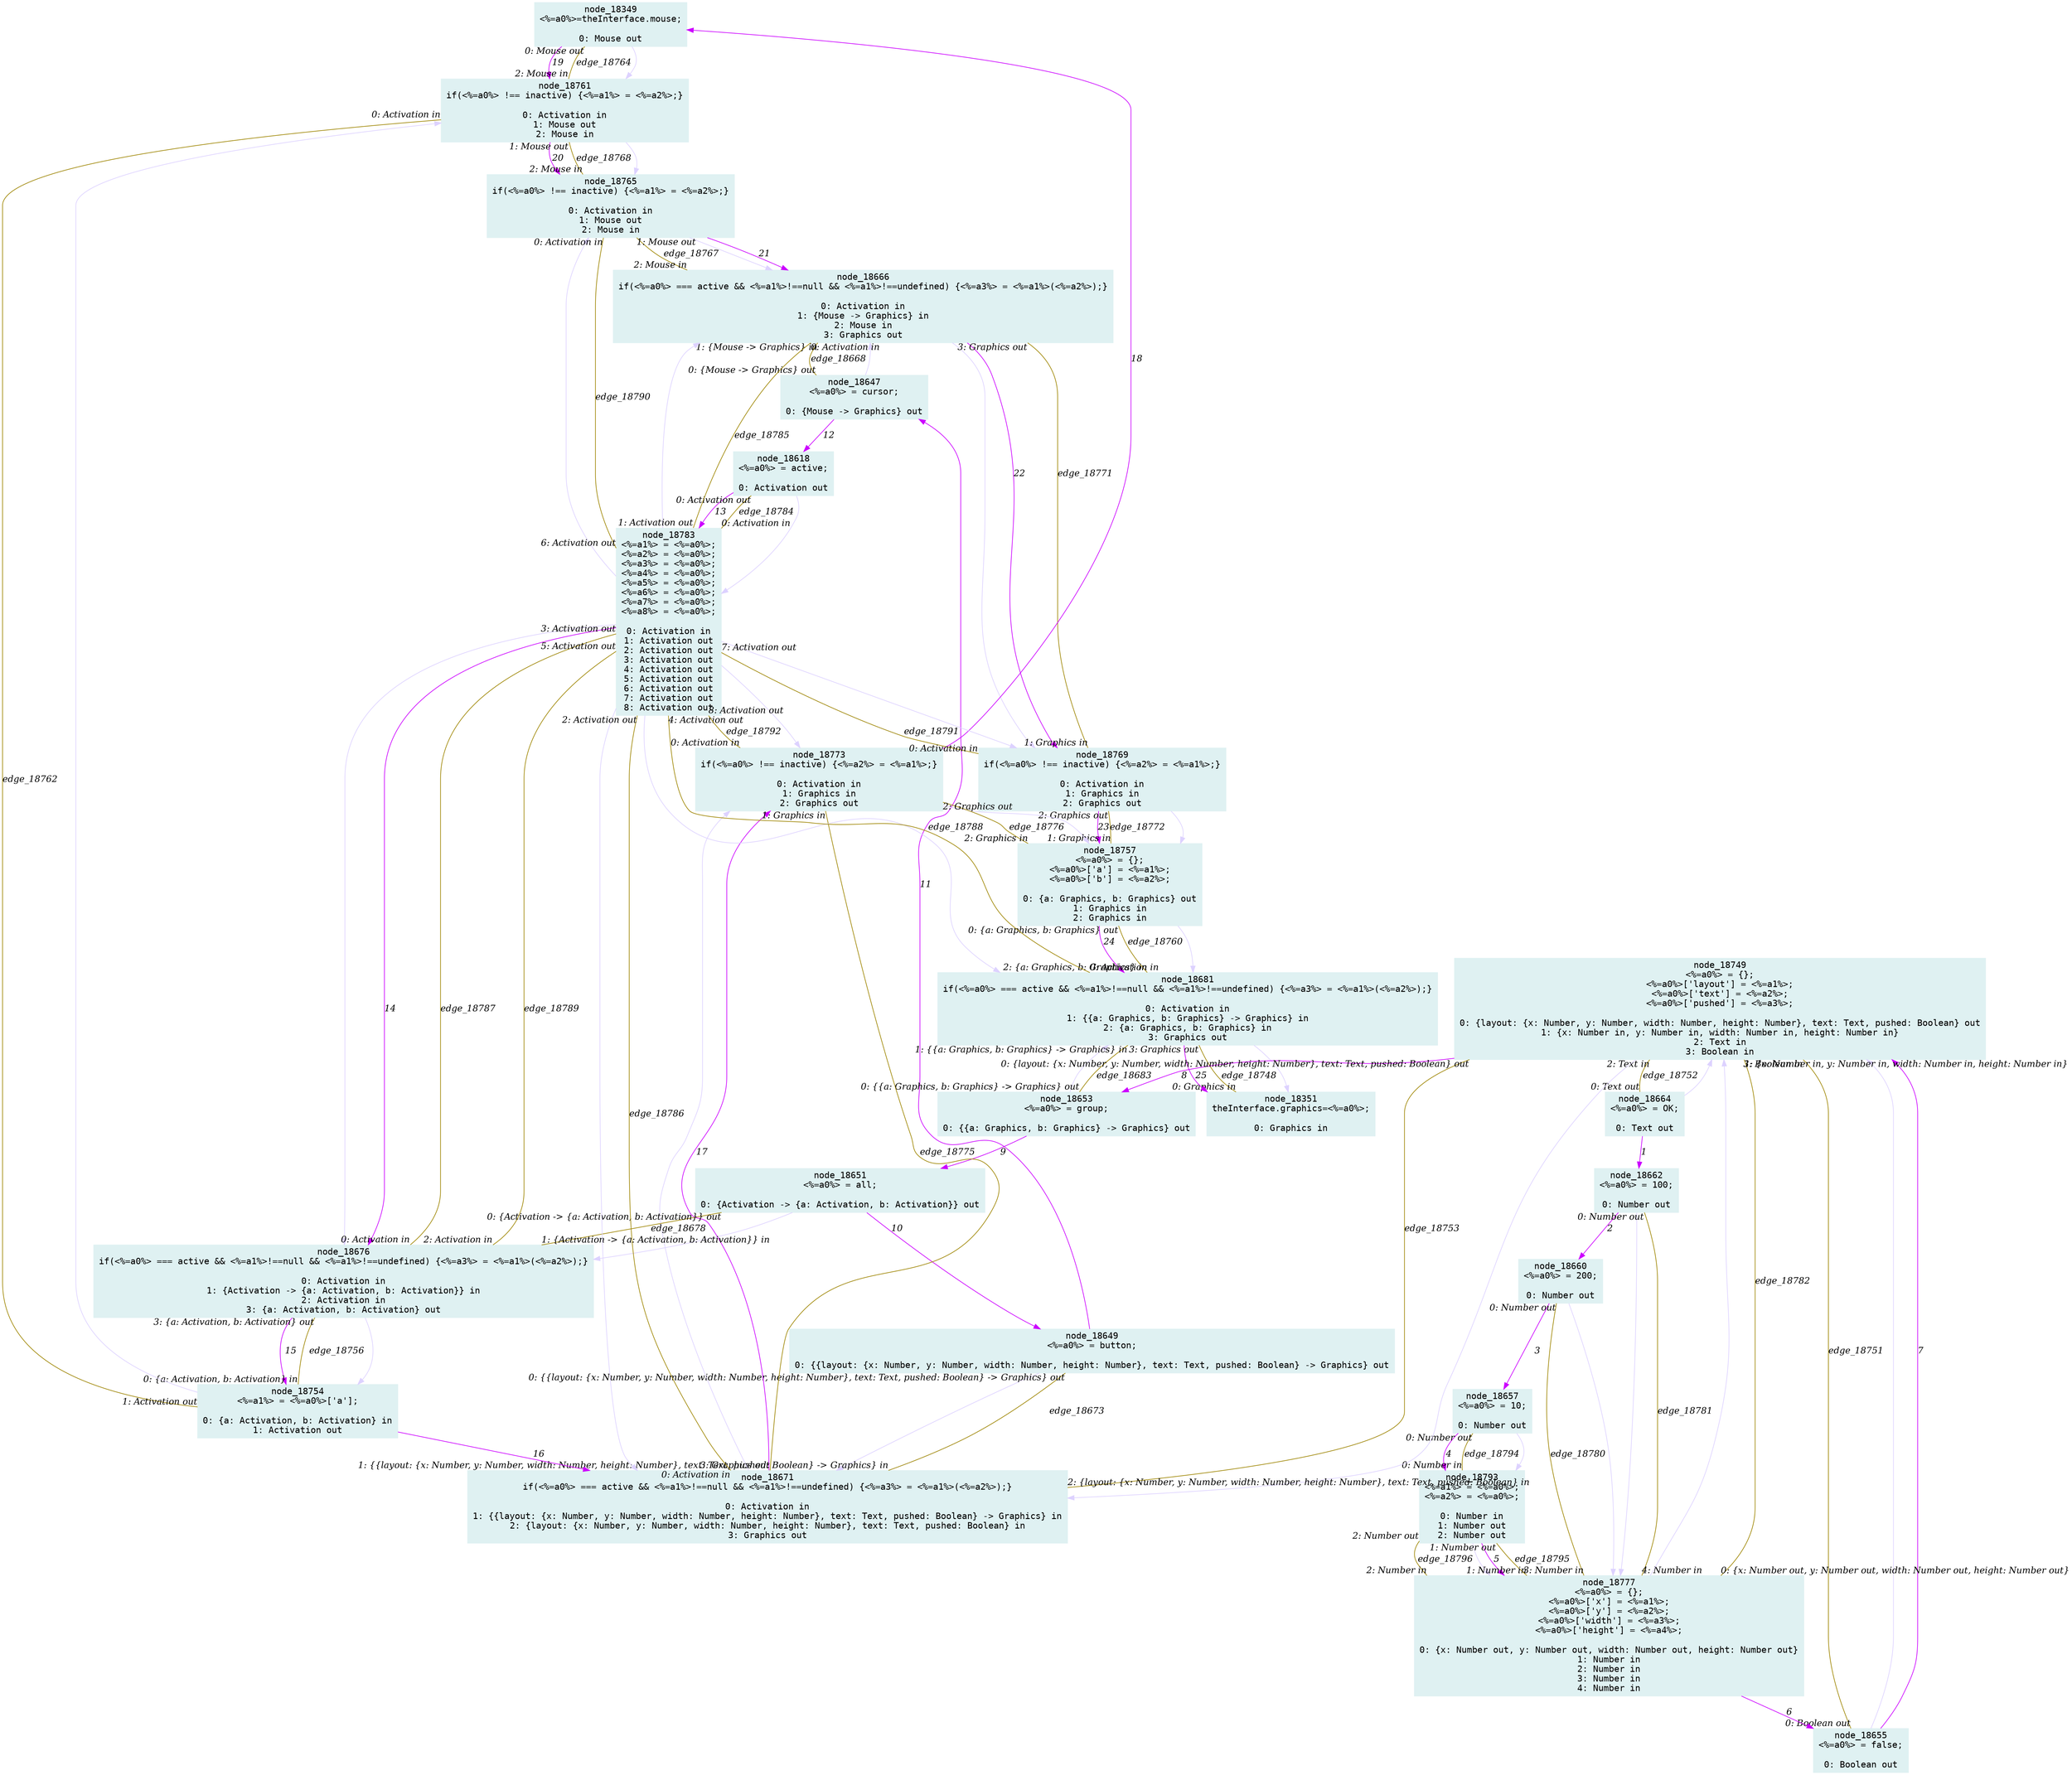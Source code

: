 digraph g{node_18349 [shape="box", style="filled", color="#dff1f2", fontname="Courier", label="node_18349
<%=a0%>=theInterface.mouse;

0: Mouse out" ]
node_18351 [shape="box", style="filled", color="#dff1f2", fontname="Courier", label="node_18351
theInterface.graphics=<%=a0%>;

0: Graphics in" ]
node_18618 [shape="box", style="filled", color="#dff1f2", fontname="Courier", label="node_18618
<%=a0%> = active;

0: Activation out" ]
node_18647 [shape="box", style="filled", color="#dff1f2", fontname="Courier", label="node_18647
<%=a0%> = cursor;

0: {Mouse -> Graphics} out" ]
node_18649 [shape="box", style="filled", color="#dff1f2", fontname="Courier", label="node_18649
<%=a0%> = button;

0: {{layout: {x: Number, y: Number, width: Number, height: Number}, text: Text, pushed: Boolean} -> Graphics} out" ]
node_18651 [shape="box", style="filled", color="#dff1f2", fontname="Courier", label="node_18651
<%=a0%> = all;

0: {Activation -> {a: Activation, b: Activation}} out" ]
node_18653 [shape="box", style="filled", color="#dff1f2", fontname="Courier", label="node_18653
<%=a0%> = group;

0: {{a: Graphics, b: Graphics} -> Graphics} out" ]
node_18655 [shape="box", style="filled", color="#dff1f2", fontname="Courier", label="node_18655
<%=a0%> = false;

0: Boolean out" ]
node_18657 [shape="box", style="filled", color="#dff1f2", fontname="Courier", label="node_18657
<%=a0%> = 10;

0: Number out" ]
node_18660 [shape="box", style="filled", color="#dff1f2", fontname="Courier", label="node_18660
<%=a0%> = 200;

0: Number out" ]
node_18662 [shape="box", style="filled", color="#dff1f2", fontname="Courier", label="node_18662
<%=a0%> = 100;

0: Number out" ]
node_18664 [shape="box", style="filled", color="#dff1f2", fontname="Courier", label="node_18664
<%=a0%> = OK;

0: Text out" ]
node_18666 [shape="box", style="filled", color="#dff1f2", fontname="Courier", label="node_18666
if(<%=a0%> === active && <%=a1%>!==null && <%=a1%>!==undefined) {<%=a3%> = <%=a1%>(<%=a2%>);}

0: Activation in
1: {Mouse -> Graphics} in
2: Mouse in
3: Graphics out" ]
node_18671 [shape="box", style="filled", color="#dff1f2", fontname="Courier", label="node_18671
if(<%=a0%> === active && <%=a1%>!==null && <%=a1%>!==undefined) {<%=a3%> = <%=a1%>(<%=a2%>);}

0: Activation in
1: {{layout: {x: Number, y: Number, width: Number, height: Number}, text: Text, pushed: Boolean} -> Graphics} in
2: {layout: {x: Number, y: Number, width: Number, height: Number}, text: Text, pushed: Boolean} in
3: Graphics out" ]
node_18676 [shape="box", style="filled", color="#dff1f2", fontname="Courier", label="node_18676
if(<%=a0%> === active && <%=a1%>!==null && <%=a1%>!==undefined) {<%=a3%> = <%=a1%>(<%=a2%>);}

0: Activation in
1: {Activation -> {a: Activation, b: Activation}} in
2: Activation in
3: {a: Activation, b: Activation} out" ]
node_18681 [shape="box", style="filled", color="#dff1f2", fontname="Courier", label="node_18681
if(<%=a0%> === active && <%=a1%>!==null && <%=a1%>!==undefined) {<%=a3%> = <%=a1%>(<%=a2%>);}

0: Activation in
1: {{a: Graphics, b: Graphics} -> Graphics} in
2: {a: Graphics, b: Graphics} in
3: Graphics out" ]
node_18749 [shape="box", style="filled", color="#dff1f2", fontname="Courier", label="node_18749
<%=a0%> = {};
<%=a0%>['layout'] = <%=a1%>;
<%=a0%>['text'] = <%=a2%>;
<%=a0%>['pushed'] = <%=a3%>;

0: {layout: {x: Number, y: Number, width: Number, height: Number}, text: Text, pushed: Boolean} out
1: {x: Number in, y: Number in, width: Number in, height: Number in}
2: Text in
3: Boolean in" ]
node_18754 [shape="box", style="filled", color="#dff1f2", fontname="Courier", label="node_18754
<%=a1%> = <%=a0%>['a'];

0: {a: Activation, b: Activation} in
1: Activation out" ]
node_18757 [shape="box", style="filled", color="#dff1f2", fontname="Courier", label="node_18757
<%=a0%> = {};
<%=a0%>['a'] = <%=a1%>;
<%=a0%>['b'] = <%=a2%>;

0: {a: Graphics, b: Graphics} out
1: Graphics in
2: Graphics in" ]
node_18761 [shape="box", style="filled", color="#dff1f2", fontname="Courier", label="node_18761
if(<%=a0%> !== inactive) {<%=a1%> = <%=a2%>;}

0: Activation in
1: Mouse out
2: Mouse in" ]
node_18765 [shape="box", style="filled", color="#dff1f2", fontname="Courier", label="node_18765
if(<%=a0%> !== inactive) {<%=a1%> = <%=a2%>;}

0: Activation in
1: Mouse out
2: Mouse in" ]
node_18769 [shape="box", style="filled", color="#dff1f2", fontname="Courier", label="node_18769
if(<%=a0%> !== inactive) {<%=a2%> = <%=a1%>;}

0: Activation in
1: Graphics in
2: Graphics out" ]
node_18773 [shape="box", style="filled", color="#dff1f2", fontname="Courier", label="node_18773
if(<%=a0%> !== inactive) {<%=a2%> = <%=a1%>;}

0: Activation in
1: Graphics in
2: Graphics out" ]
node_18777 [shape="box", style="filled", color="#dff1f2", fontname="Courier", label="node_18777
<%=a0%> = {};
<%=a0%>['x'] = <%=a1%>;
<%=a0%>['y'] = <%=a2%>;
<%=a0%>['width'] = <%=a3%>;
<%=a0%>['height'] = <%=a4%>;

0: {x: Number out, y: Number out, width: Number out, height: Number out}
1: Number in
2: Number in
3: Number in
4: Number in" ]
node_18783 [shape="box", style="filled", color="#dff1f2", fontname="Courier", label="node_18783
<%=a1%> = <%=a0%>;
<%=a2%> = <%=a0%>;
<%=a3%> = <%=a0%>;
<%=a4%> = <%=a0%>;
<%=a5%> = <%=a0%>;
<%=a6%> = <%=a0%>;
<%=a7%> = <%=a0%>;
<%=a8%> = <%=a0%>;

0: Activation in
1: Activation out
2: Activation out
3: Activation out
4: Activation out
5: Activation out
6: Activation out
7: Activation out
8: Activation out" ]
node_18793 [shape="box", style="filled", color="#dff1f2", fontname="Courier", label="node_18793
<%=a1%> = <%=a0%>;
<%=a2%> = <%=a0%>;

0: Number in
1: Number out
2: Number out" ]
node_18681 -> node_18351 [dir=forward, arrowHead=normal, fontname="Times-Italic", arrowsize=1, color="#ddd2ff", label="",  headlabel="", taillabel="" ]
node_18757 -> node_18681 [dir=forward, arrowHead=normal, fontname="Times-Italic", arrowsize=1, color="#ddd2ff", label="",  headlabel="", taillabel="" ]
node_18769 -> node_18757 [dir=forward, arrowHead=normal, fontname="Times-Italic", arrowsize=1, color="#ddd2ff", label="",  headlabel="", taillabel="" ]
node_18666 -> node_18769 [dir=forward, arrowHead=normal, fontname="Times-Italic", arrowsize=1, color="#ddd2ff", label="",  headlabel="", taillabel="" ]
node_18765 -> node_18666 [dir=forward, arrowHead=normal, fontname="Times-Italic", arrowsize=1, color="#ddd2ff", label="",  headlabel="", taillabel="" ]
node_18761 -> node_18765 [dir=forward, arrowHead=normal, fontname="Times-Italic", arrowsize=1, color="#ddd2ff", label="",  headlabel="", taillabel="" ]
node_18349 -> node_18761 [dir=forward, arrowHead=normal, fontname="Times-Italic", arrowsize=1, color="#ddd2ff", label="",  headlabel="", taillabel="" ]
node_18773 -> node_18757 [dir=forward, arrowHead=normal, fontname="Times-Italic", arrowsize=1, color="#ddd2ff", label="",  headlabel="", taillabel="" ]
node_18671 -> node_18773 [dir=forward, arrowHead=normal, fontname="Times-Italic", arrowsize=1, color="#ddd2ff", label="",  headlabel="", taillabel="" ]
node_18754 -> node_18761 [dir=forward, arrowHead=normal, fontname="Times-Italic", arrowsize=1, color="#ddd2ff", label="",  headlabel="", taillabel="" ]
node_18676 -> node_18754 [dir=forward, arrowHead=normal, fontname="Times-Italic", arrowsize=1, color="#ddd2ff", label="",  headlabel="", taillabel="" ]
node_18783 -> node_18666 [dir=forward, arrowHead=normal, fontname="Times-Italic", arrowsize=1, color="#ddd2ff", label="",  headlabel="", taillabel="" ]
node_18783 -> node_18671 [dir=forward, arrowHead=normal, fontname="Times-Italic", arrowsize=1, color="#ddd2ff", label="",  headlabel="", taillabel="" ]
node_18783 -> node_18676 [dir=forward, arrowHead=normal, fontname="Times-Italic", arrowsize=1, color="#ddd2ff", label="",  headlabel="", taillabel="" ]
node_18783 -> node_18681 [dir=forward, arrowHead=normal, fontname="Times-Italic", arrowsize=1, color="#ddd2ff", label="",  headlabel="", taillabel="" ]
node_18783 -> node_18765 [dir=forward, arrowHead=normal, fontname="Times-Italic", arrowsize=1, color="#ddd2ff", label="",  headlabel="", taillabel="" ]
node_18783 -> node_18769 [dir=forward, arrowHead=normal, fontname="Times-Italic", arrowsize=1, color="#ddd2ff", label="",  headlabel="", taillabel="" ]
node_18783 -> node_18773 [dir=forward, arrowHead=normal, fontname="Times-Italic", arrowsize=1, color="#ddd2ff", label="",  headlabel="", taillabel="" ]
node_18618 -> node_18783 [dir=forward, arrowHead=normal, fontname="Times-Italic", arrowsize=1, color="#ddd2ff", label="",  headlabel="", taillabel="" ]
node_18647 -> node_18666 [dir=forward, arrowHead=normal, fontname="Times-Italic", arrowsize=1, color="#ddd2ff", label="",  headlabel="", taillabel="" ]
node_18649 -> node_18671 [dir=forward, arrowHead=normal, fontname="Times-Italic", arrowsize=1, color="#ddd2ff", label="",  headlabel="", taillabel="" ]
node_18651 -> node_18676 [dir=forward, arrowHead=normal, fontname="Times-Italic", arrowsize=1, color="#ddd2ff", label="",  headlabel="", taillabel="" ]
node_18653 -> node_18681 [dir=forward, arrowHead=normal, fontname="Times-Italic", arrowsize=1, color="#ddd2ff", label="",  headlabel="", taillabel="" ]
node_18749 -> node_18671 [dir=forward, arrowHead=normal, fontname="Times-Italic", arrowsize=1, color="#ddd2ff", label="",  headlabel="", taillabel="" ]
node_18655 -> node_18749 [dir=forward, arrowHead=normal, fontname="Times-Italic", arrowsize=1, color="#ddd2ff", label="",  headlabel="", taillabel="" ]
node_18777 -> node_18749 [dir=forward, arrowHead=normal, fontname="Times-Italic", arrowsize=1, color="#ddd2ff", label="",  headlabel="", taillabel="" ]
node_18793 -> node_18777 [dir=forward, arrowHead=normal, fontname="Times-Italic", arrowsize=1, color="#ddd2ff", label="",  headlabel="", taillabel="" ]
node_18657 -> node_18793 [dir=forward, arrowHead=normal, fontname="Times-Italic", arrowsize=1, color="#ddd2ff", label="",  headlabel="", taillabel="" ]
node_18660 -> node_18777 [dir=forward, arrowHead=normal, fontname="Times-Italic", arrowsize=1, color="#ddd2ff", label="",  headlabel="", taillabel="" ]
node_18662 -> node_18777 [dir=forward, arrowHead=normal, fontname="Times-Italic", arrowsize=1, color="#ddd2ff", label="",  headlabel="", taillabel="" ]
node_18664 -> node_18749 [dir=forward, arrowHead=normal, fontname="Times-Italic", arrowsize=1, color="#ddd2ff", label="",  headlabel="", taillabel="" ]
node_18664 -> node_18662 [dir=forward, arrowHead=normal, fontname="Times-Italic", arrowsize=1, color="#cc00ff", label="1",  headlabel="", taillabel="" ]
node_18662 -> node_18660 [dir=forward, arrowHead=normal, fontname="Times-Italic", arrowsize=1, color="#cc00ff", label="2",  headlabel="", taillabel="" ]
node_18660 -> node_18657 [dir=forward, arrowHead=normal, fontname="Times-Italic", arrowsize=1, color="#cc00ff", label="3",  headlabel="", taillabel="" ]
node_18657 -> node_18793 [dir=forward, arrowHead=normal, fontname="Times-Italic", arrowsize=1, color="#cc00ff", label="4",  headlabel="", taillabel="" ]
node_18793 -> node_18777 [dir=forward, arrowHead=normal, fontname="Times-Italic", arrowsize=1, color="#cc00ff", label="5",  headlabel="", taillabel="" ]
node_18777 -> node_18655 [dir=forward, arrowHead=normal, fontname="Times-Italic", arrowsize=1, color="#cc00ff", label="6",  headlabel="", taillabel="" ]
node_18655 -> node_18749 [dir=forward, arrowHead=normal, fontname="Times-Italic", arrowsize=1, color="#cc00ff", label="7",  headlabel="", taillabel="" ]
node_18749 -> node_18653 [dir=forward, arrowHead=normal, fontname="Times-Italic", arrowsize=1, color="#cc00ff", label="8",  headlabel="", taillabel="" ]
node_18653 -> node_18651 [dir=forward, arrowHead=normal, fontname="Times-Italic", arrowsize=1, color="#cc00ff", label="9",  headlabel="", taillabel="" ]
node_18651 -> node_18649 [dir=forward, arrowHead=normal, fontname="Times-Italic", arrowsize=1, color="#cc00ff", label="10",  headlabel="", taillabel="" ]
node_18649 -> node_18647 [dir=forward, arrowHead=normal, fontname="Times-Italic", arrowsize=1, color="#cc00ff", label="11",  headlabel="", taillabel="" ]
node_18647 -> node_18618 [dir=forward, arrowHead=normal, fontname="Times-Italic", arrowsize=1, color="#cc00ff", label="12",  headlabel="", taillabel="" ]
node_18618 -> node_18783 [dir=forward, arrowHead=normal, fontname="Times-Italic", arrowsize=1, color="#cc00ff", label="13",  headlabel="", taillabel="" ]
node_18783 -> node_18676 [dir=forward, arrowHead=normal, fontname="Times-Italic", arrowsize=1, color="#cc00ff", label="14",  headlabel="", taillabel="" ]
node_18676 -> node_18754 [dir=forward, arrowHead=normal, fontname="Times-Italic", arrowsize=1, color="#cc00ff", label="15",  headlabel="", taillabel="" ]
node_18754 -> node_18671 [dir=forward, arrowHead=normal, fontname="Times-Italic", arrowsize=1, color="#cc00ff", label="16",  headlabel="", taillabel="" ]
node_18671 -> node_18773 [dir=forward, arrowHead=normal, fontname="Times-Italic", arrowsize=1, color="#cc00ff", label="17",  headlabel="", taillabel="" ]
node_18773 -> node_18349 [dir=forward, arrowHead=normal, fontname="Times-Italic", arrowsize=1, color="#cc00ff", label="18",  headlabel="", taillabel="" ]
node_18349 -> node_18761 [dir=forward, arrowHead=normal, fontname="Times-Italic", arrowsize=1, color="#cc00ff", label="19",  headlabel="", taillabel="" ]
node_18761 -> node_18765 [dir=forward, arrowHead=normal, fontname="Times-Italic", arrowsize=1, color="#cc00ff", label="20",  headlabel="", taillabel="" ]
node_18765 -> node_18666 [dir=forward, arrowHead=normal, fontname="Times-Italic", arrowsize=1, color="#cc00ff", label="21",  headlabel="", taillabel="" ]
node_18666 -> node_18769 [dir=forward, arrowHead=normal, fontname="Times-Italic", arrowsize=1, color="#cc00ff", label="22",  headlabel="", taillabel="" ]
node_18769 -> node_18757 [dir=forward, arrowHead=normal, fontname="Times-Italic", arrowsize=1, color="#cc00ff", label="23",  headlabel="", taillabel="" ]
node_18757 -> node_18681 [dir=forward, arrowHead=normal, fontname="Times-Italic", arrowsize=1, color="#cc00ff", label="24",  headlabel="", taillabel="" ]
node_18681 -> node_18351 [dir=forward, arrowHead=normal, fontname="Times-Italic", arrowsize=1, color="#cc00ff", label="25",  headlabel="", taillabel="" ]
node_18666 -> node_18647 [dir=none, arrowHead=none, fontname="Times-Italic", arrowsize=1, color="#9d8400", label="edge_18668",  headlabel="0: {Mouse -> Graphics} out", taillabel="1: {Mouse -> Graphics} in" ]
node_18671 -> node_18649 [dir=none, arrowHead=none, fontname="Times-Italic", arrowsize=1, color="#9d8400", label="edge_18673",  headlabel="0: {{layout: {x: Number, y: Number, width: Number, height: Number}, text: Text, pushed: Boolean} -> Graphics} out", taillabel="1: {{layout: {x: Number, y: Number, width: Number, height: Number}, text: Text, pushed: Boolean} -> Graphics} in" ]
node_18676 -> node_18651 [dir=none, arrowHead=none, fontname="Times-Italic", arrowsize=1, color="#9d8400", label="edge_18678",  headlabel="0: {Activation -> {a: Activation, b: Activation}} out", taillabel="1: {Activation -> {a: Activation, b: Activation}} in" ]
node_18681 -> node_18653 [dir=none, arrowHead=none, fontname="Times-Italic", arrowsize=1, color="#9d8400", label="edge_18683",  headlabel="0: {{a: Graphics, b: Graphics} -> Graphics} out", taillabel="1: {{a: Graphics, b: Graphics} -> Graphics} in" ]
node_18351 -> node_18681 [dir=none, arrowHead=none, fontname="Times-Italic", arrowsize=1, color="#9d8400", label="edge_18748",  headlabel="3: Graphics out", taillabel="0: Graphics in" ]
node_18749 -> node_18655 [dir=none, arrowHead=none, fontname="Times-Italic", arrowsize=1, color="#9d8400", label="edge_18751",  headlabel="0: Boolean out", taillabel="3: Boolean in" ]
node_18749 -> node_18664 [dir=none, arrowHead=none, fontname="Times-Italic", arrowsize=1, color="#9d8400", label="edge_18752",  headlabel="0: Text out", taillabel="2: Text in" ]
node_18749 -> node_18671 [dir=none, arrowHead=none, fontname="Times-Italic", arrowsize=1, color="#9d8400", label="edge_18753",  headlabel="2: {layout: {x: Number, y: Number, width: Number, height: Number}, text: Text, pushed: Boolean} in", taillabel="0: {layout: {x: Number, y: Number, width: Number, height: Number}, text: Text, pushed: Boolean} out" ]
node_18754 -> node_18676 [dir=none, arrowHead=none, fontname="Times-Italic", arrowsize=1, color="#9d8400", label="edge_18756",  headlabel="3: {a: Activation, b: Activation} out", taillabel="0: {a: Activation, b: Activation} in" ]
node_18757 -> node_18681 [dir=none, arrowHead=none, fontname="Times-Italic", arrowsize=1, color="#9d8400", label="edge_18760",  headlabel="2: {a: Graphics, b: Graphics} in", taillabel="0: {a: Graphics, b: Graphics} out" ]
node_18761 -> node_18754 [dir=none, arrowHead=none, fontname="Times-Italic", arrowsize=1, color="#9d8400", label="edge_18762",  headlabel="1: Activation out", taillabel="0: Activation in" ]
node_18761 -> node_18349 [dir=none, arrowHead=none, fontname="Times-Italic", arrowsize=1, color="#9d8400", label="edge_18764",  headlabel="0: Mouse out", taillabel="2: Mouse in" ]
node_18765 -> node_18666 [dir=none, arrowHead=none, fontname="Times-Italic", arrowsize=1, color="#9d8400", label="edge_18767",  headlabel="2: Mouse in", taillabel="1: Mouse out" ]
node_18765 -> node_18761 [dir=none, arrowHead=none, fontname="Times-Italic", arrowsize=1, color="#9d8400", label="edge_18768",  headlabel="1: Mouse out", taillabel="2: Mouse in" ]
node_18769 -> node_18666 [dir=none, arrowHead=none, fontname="Times-Italic", arrowsize=1, color="#9d8400", label="edge_18771",  headlabel="3: Graphics out", taillabel="1: Graphics in" ]
node_18769 -> node_18757 [dir=none, arrowHead=none, fontname="Times-Italic", arrowsize=1, color="#9d8400", label="edge_18772",  headlabel="1: Graphics in", taillabel="2: Graphics out" ]
node_18773 -> node_18671 [dir=none, arrowHead=none, fontname="Times-Italic", arrowsize=1, color="#9d8400", label="edge_18775",  headlabel="3: Graphics out", taillabel="1: Graphics in" ]
node_18773 -> node_18757 [dir=none, arrowHead=none, fontname="Times-Italic", arrowsize=1, color="#9d8400", label="edge_18776",  headlabel="2: Graphics in", taillabel="2: Graphics out" ]
node_18777 -> node_18660 [dir=none, arrowHead=none, fontname="Times-Italic", arrowsize=1, color="#9d8400", label="edge_18780",  headlabel="0: Number out", taillabel="3: Number in" ]
node_18777 -> node_18662 [dir=none, arrowHead=none, fontname="Times-Italic", arrowsize=1, color="#9d8400", label="edge_18781",  headlabel="0: Number out", taillabel="4: Number in" ]
node_18777 -> node_18749 [dir=none, arrowHead=none, fontname="Times-Italic", arrowsize=1, color="#9d8400", label="edge_18782",  headlabel="1: {x: Number in, y: Number in, width: Number in, height: Number in}", taillabel="0: {x: Number out, y: Number out, width: Number out, height: Number out}" ]
node_18618 -> node_18783 [dir=none, arrowHead=none, fontname="Times-Italic", arrowsize=1, color="#9d8400", label="edge_18784",  headlabel="0: Activation in", taillabel="0: Activation out" ]
node_18783 -> node_18666 [dir=none, arrowHead=none, fontname="Times-Italic", arrowsize=1, color="#9d8400", label="edge_18785",  headlabel="0: Activation in", taillabel="1: Activation out" ]
node_18783 -> node_18671 [dir=none, arrowHead=none, fontname="Times-Italic", arrowsize=1, color="#9d8400", label="edge_18786",  headlabel="0: Activation in", taillabel="2: Activation out" ]
node_18783 -> node_18676 [dir=none, arrowHead=none, fontname="Times-Italic", arrowsize=1, color="#9d8400", label="edge_18787",  headlabel="0: Activation in", taillabel="3: Activation out" ]
node_18783 -> node_18681 [dir=none, arrowHead=none, fontname="Times-Italic", arrowsize=1, color="#9d8400", label="edge_18788",  headlabel="0: Activation in", taillabel="4: Activation out" ]
node_18783 -> node_18676 [dir=none, arrowHead=none, fontname="Times-Italic", arrowsize=1, color="#9d8400", label="edge_18789",  headlabel="2: Activation in", taillabel="5: Activation out" ]
node_18783 -> node_18765 [dir=none, arrowHead=none, fontname="Times-Italic", arrowsize=1, color="#9d8400", label="edge_18790",  headlabel="0: Activation in", taillabel="6: Activation out" ]
node_18783 -> node_18769 [dir=none, arrowHead=none, fontname="Times-Italic", arrowsize=1, color="#9d8400", label="edge_18791",  headlabel="0: Activation in", taillabel="7: Activation out" ]
node_18783 -> node_18773 [dir=none, arrowHead=none, fontname="Times-Italic", arrowsize=1, color="#9d8400", label="edge_18792",  headlabel="0: Activation in", taillabel="8: Activation out" ]
node_18657 -> node_18793 [dir=none, arrowHead=none, fontname="Times-Italic", arrowsize=1, color="#9d8400", label="edge_18794",  headlabel="0: Number in", taillabel="0: Number out" ]
node_18793 -> node_18777 [dir=none, arrowHead=none, fontname="Times-Italic", arrowsize=1, color="#9d8400", label="edge_18795",  headlabel="1: Number in", taillabel="1: Number out" ]
node_18793 -> node_18777 [dir=none, arrowHead=none, fontname="Times-Italic", arrowsize=1, color="#9d8400", label="edge_18796",  headlabel="2: Number in", taillabel="2: Number out" ]
}